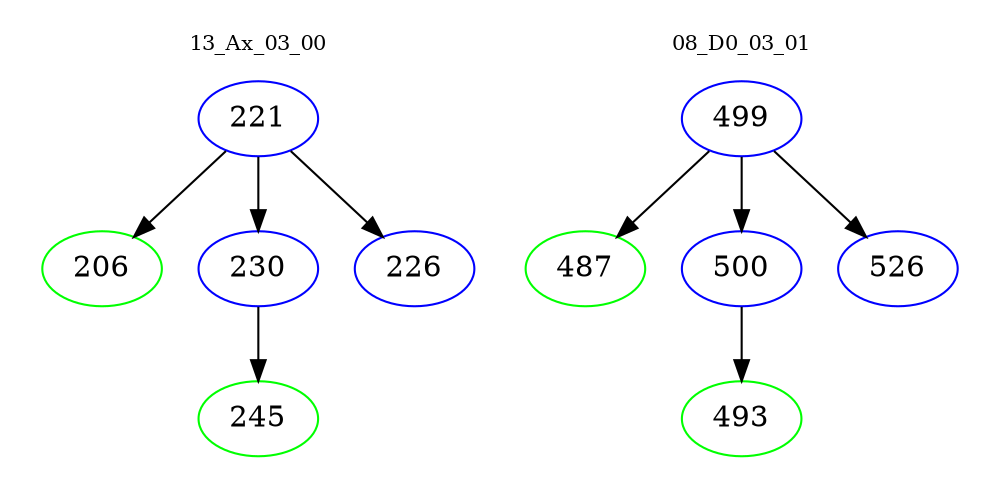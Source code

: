 digraph{
subgraph cluster_0 {
color = white
label = "13_Ax_03_00";
fontsize=10;
T0_221 [label="221", color="blue"]
T0_221 -> T0_206 [color="black"]
T0_206 [label="206", color="green"]
T0_221 -> T0_230 [color="black"]
T0_230 [label="230", color="blue"]
T0_230 -> T0_245 [color="black"]
T0_245 [label="245", color="green"]
T0_221 -> T0_226 [color="black"]
T0_226 [label="226", color="blue"]
}
subgraph cluster_1 {
color = white
label = "08_D0_03_01";
fontsize=10;
T1_499 [label="499", color="blue"]
T1_499 -> T1_487 [color="black"]
T1_487 [label="487", color="green"]
T1_499 -> T1_500 [color="black"]
T1_500 [label="500", color="blue"]
T1_500 -> T1_493 [color="black"]
T1_493 [label="493", color="green"]
T1_499 -> T1_526 [color="black"]
T1_526 [label="526", color="blue"]
}
}
